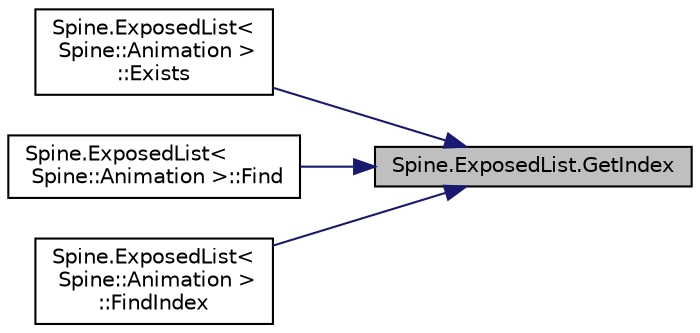 digraph "Spine.ExposedList.GetIndex"
{
 // LATEX_PDF_SIZE
  edge [fontname="Helvetica",fontsize="10",labelfontname="Helvetica",labelfontsize="10"];
  node [fontname="Helvetica",fontsize="10",shape=record];
  rankdir="RL";
  Node1 [label="Spine.ExposedList.GetIndex",height=0.2,width=0.4,color="black", fillcolor="grey75", style="filled", fontcolor="black",tooltip=" "];
  Node1 -> Node2 [dir="back",color="midnightblue",fontsize="10",style="solid",fontname="Helvetica"];
  Node2 [label="Spine.ExposedList\<\l Spine::Animation \>\l::Exists",height=0.2,width=0.4,color="black", fillcolor="white", style="filled",URL="$class_spine_1_1_exposed_list.html#a53f42e41c1b8dfcb7681e9fdcd483bf2",tooltip=" "];
  Node1 -> Node3 [dir="back",color="midnightblue",fontsize="10",style="solid",fontname="Helvetica"];
  Node3 [label="Spine.ExposedList\<\l Spine::Animation \>::Find",height=0.2,width=0.4,color="black", fillcolor="white", style="filled",URL="$class_spine_1_1_exposed_list.html#a2da722e4f7d53a8c43aceccaebd10675",tooltip=" "];
  Node1 -> Node4 [dir="back",color="midnightblue",fontsize="10",style="solid",fontname="Helvetica"];
  Node4 [label="Spine.ExposedList\<\l Spine::Animation \>\l::FindIndex",height=0.2,width=0.4,color="black", fillcolor="white", style="filled",URL="$class_spine_1_1_exposed_list.html#a376d3e5cf4e4c440e2264989cdcc0ec5",tooltip=" "];
}
